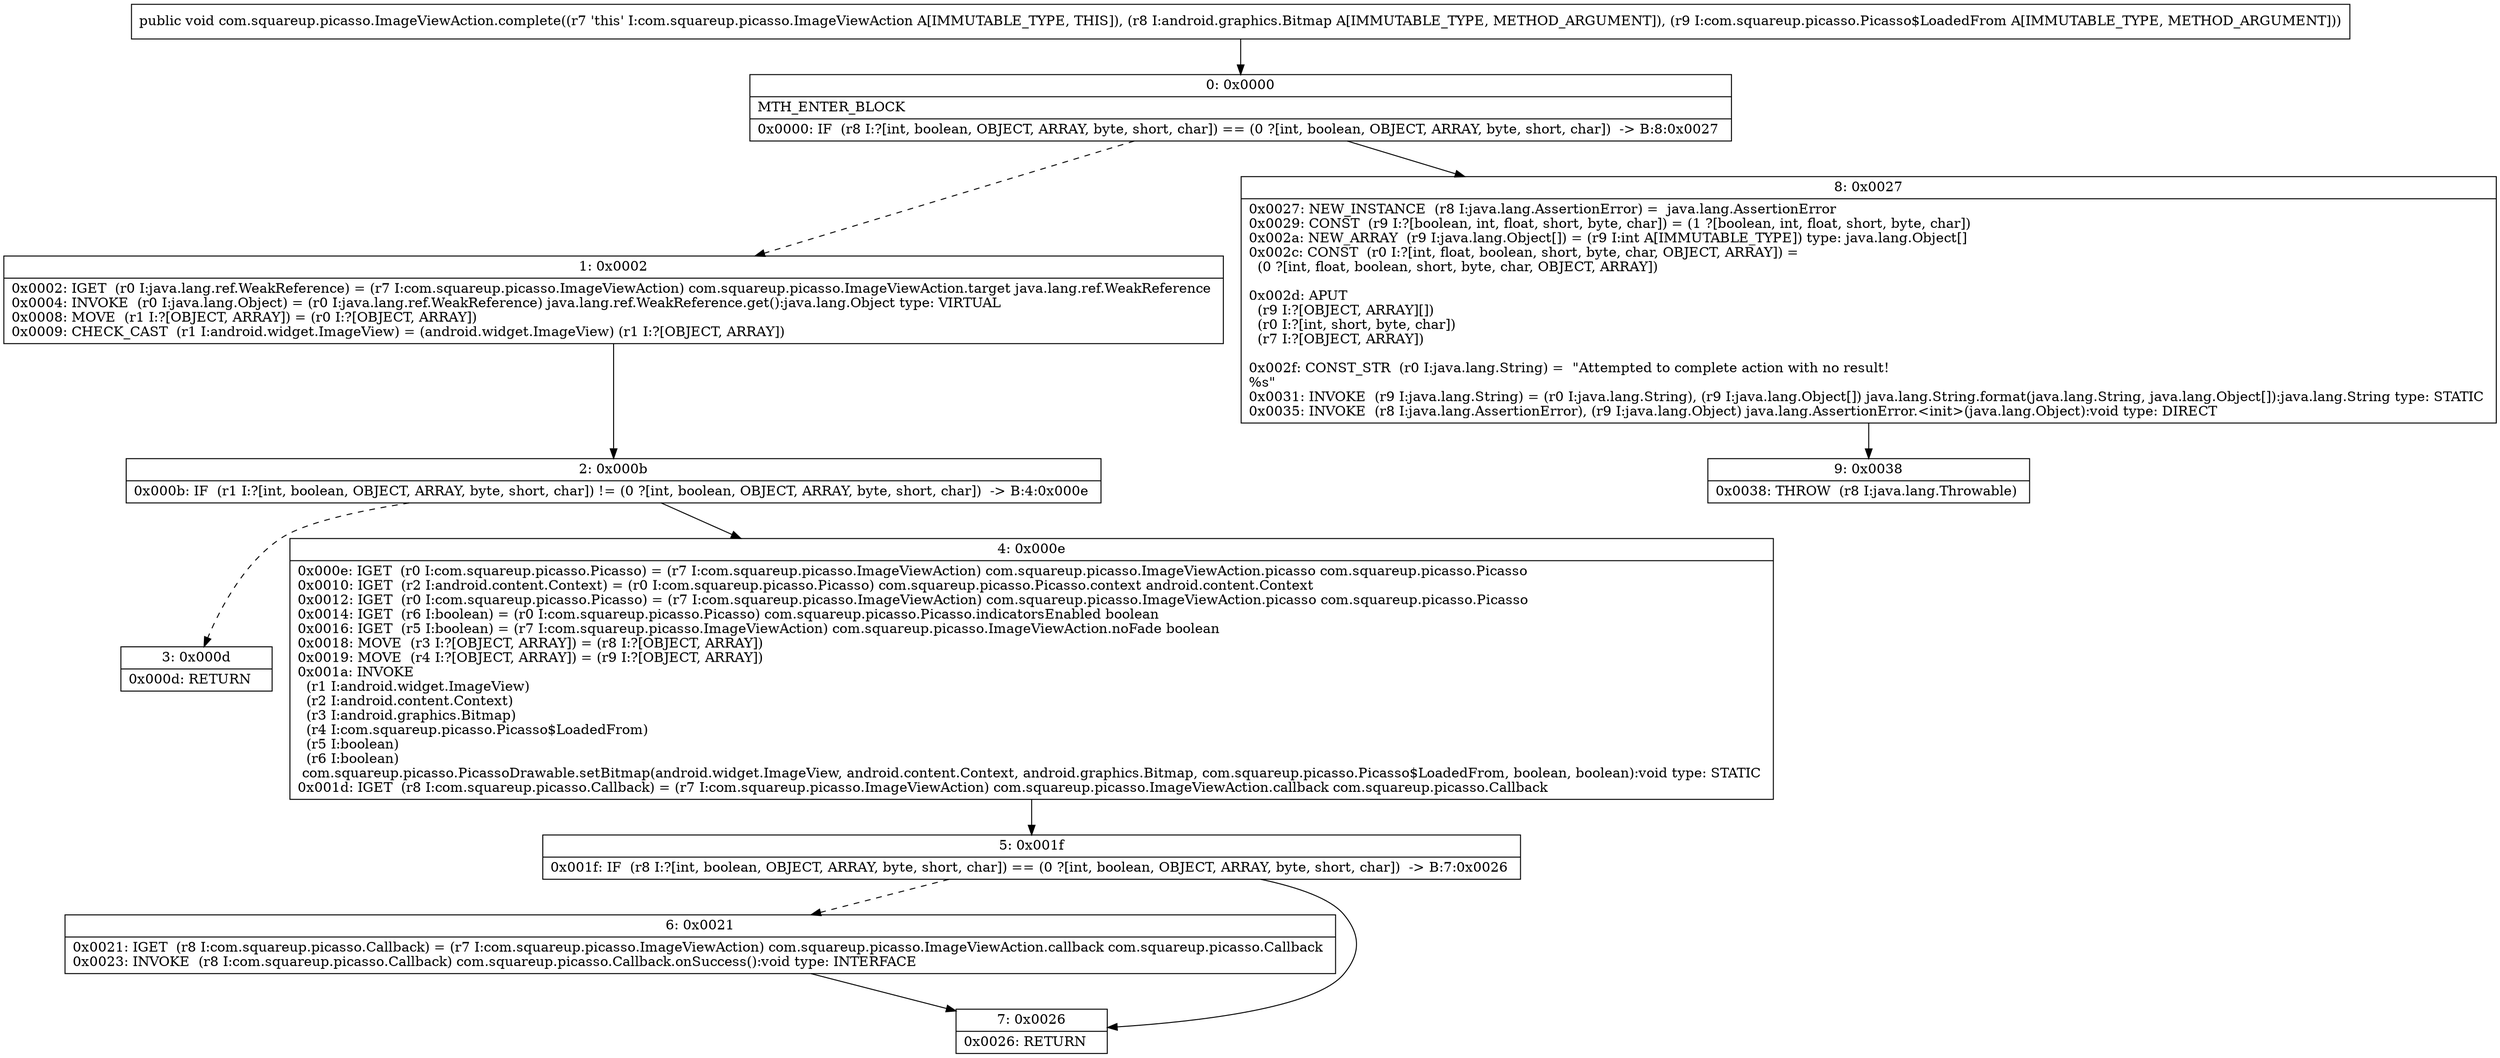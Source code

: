 digraph "CFG forcom.squareup.picasso.ImageViewAction.complete(Landroid\/graphics\/Bitmap;Lcom\/squareup\/picasso\/Picasso$LoadedFrom;)V" {
Node_0 [shape=record,label="{0\:\ 0x0000|MTH_ENTER_BLOCK\l|0x0000: IF  (r8 I:?[int, boolean, OBJECT, ARRAY, byte, short, char]) == (0 ?[int, boolean, OBJECT, ARRAY, byte, short, char])  \-\> B:8:0x0027 \l}"];
Node_1 [shape=record,label="{1\:\ 0x0002|0x0002: IGET  (r0 I:java.lang.ref.WeakReference) = (r7 I:com.squareup.picasso.ImageViewAction) com.squareup.picasso.ImageViewAction.target java.lang.ref.WeakReference \l0x0004: INVOKE  (r0 I:java.lang.Object) = (r0 I:java.lang.ref.WeakReference) java.lang.ref.WeakReference.get():java.lang.Object type: VIRTUAL \l0x0008: MOVE  (r1 I:?[OBJECT, ARRAY]) = (r0 I:?[OBJECT, ARRAY]) \l0x0009: CHECK_CAST  (r1 I:android.widget.ImageView) = (android.widget.ImageView) (r1 I:?[OBJECT, ARRAY]) \l}"];
Node_2 [shape=record,label="{2\:\ 0x000b|0x000b: IF  (r1 I:?[int, boolean, OBJECT, ARRAY, byte, short, char]) != (0 ?[int, boolean, OBJECT, ARRAY, byte, short, char])  \-\> B:4:0x000e \l}"];
Node_3 [shape=record,label="{3\:\ 0x000d|0x000d: RETURN   \l}"];
Node_4 [shape=record,label="{4\:\ 0x000e|0x000e: IGET  (r0 I:com.squareup.picasso.Picasso) = (r7 I:com.squareup.picasso.ImageViewAction) com.squareup.picasso.ImageViewAction.picasso com.squareup.picasso.Picasso \l0x0010: IGET  (r2 I:android.content.Context) = (r0 I:com.squareup.picasso.Picasso) com.squareup.picasso.Picasso.context android.content.Context \l0x0012: IGET  (r0 I:com.squareup.picasso.Picasso) = (r7 I:com.squareup.picasso.ImageViewAction) com.squareup.picasso.ImageViewAction.picasso com.squareup.picasso.Picasso \l0x0014: IGET  (r6 I:boolean) = (r0 I:com.squareup.picasso.Picasso) com.squareup.picasso.Picasso.indicatorsEnabled boolean \l0x0016: IGET  (r5 I:boolean) = (r7 I:com.squareup.picasso.ImageViewAction) com.squareup.picasso.ImageViewAction.noFade boolean \l0x0018: MOVE  (r3 I:?[OBJECT, ARRAY]) = (r8 I:?[OBJECT, ARRAY]) \l0x0019: MOVE  (r4 I:?[OBJECT, ARRAY]) = (r9 I:?[OBJECT, ARRAY]) \l0x001a: INVOKE  \l  (r1 I:android.widget.ImageView)\l  (r2 I:android.content.Context)\l  (r3 I:android.graphics.Bitmap)\l  (r4 I:com.squareup.picasso.Picasso$LoadedFrom)\l  (r5 I:boolean)\l  (r6 I:boolean)\l com.squareup.picasso.PicassoDrawable.setBitmap(android.widget.ImageView, android.content.Context, android.graphics.Bitmap, com.squareup.picasso.Picasso$LoadedFrom, boolean, boolean):void type: STATIC \l0x001d: IGET  (r8 I:com.squareup.picasso.Callback) = (r7 I:com.squareup.picasso.ImageViewAction) com.squareup.picasso.ImageViewAction.callback com.squareup.picasso.Callback \l}"];
Node_5 [shape=record,label="{5\:\ 0x001f|0x001f: IF  (r8 I:?[int, boolean, OBJECT, ARRAY, byte, short, char]) == (0 ?[int, boolean, OBJECT, ARRAY, byte, short, char])  \-\> B:7:0x0026 \l}"];
Node_6 [shape=record,label="{6\:\ 0x0021|0x0021: IGET  (r8 I:com.squareup.picasso.Callback) = (r7 I:com.squareup.picasso.ImageViewAction) com.squareup.picasso.ImageViewAction.callback com.squareup.picasso.Callback \l0x0023: INVOKE  (r8 I:com.squareup.picasso.Callback) com.squareup.picasso.Callback.onSuccess():void type: INTERFACE \l}"];
Node_7 [shape=record,label="{7\:\ 0x0026|0x0026: RETURN   \l}"];
Node_8 [shape=record,label="{8\:\ 0x0027|0x0027: NEW_INSTANCE  (r8 I:java.lang.AssertionError) =  java.lang.AssertionError \l0x0029: CONST  (r9 I:?[boolean, int, float, short, byte, char]) = (1 ?[boolean, int, float, short, byte, char]) \l0x002a: NEW_ARRAY  (r9 I:java.lang.Object[]) = (r9 I:int A[IMMUTABLE_TYPE]) type: java.lang.Object[] \l0x002c: CONST  (r0 I:?[int, float, boolean, short, byte, char, OBJECT, ARRAY]) = \l  (0 ?[int, float, boolean, short, byte, char, OBJECT, ARRAY])\l \l0x002d: APUT  \l  (r9 I:?[OBJECT, ARRAY][])\l  (r0 I:?[int, short, byte, char])\l  (r7 I:?[OBJECT, ARRAY])\l \l0x002f: CONST_STR  (r0 I:java.lang.String) =  \"Attempted to complete action with no result!\l%s\" \l0x0031: INVOKE  (r9 I:java.lang.String) = (r0 I:java.lang.String), (r9 I:java.lang.Object[]) java.lang.String.format(java.lang.String, java.lang.Object[]):java.lang.String type: STATIC \l0x0035: INVOKE  (r8 I:java.lang.AssertionError), (r9 I:java.lang.Object) java.lang.AssertionError.\<init\>(java.lang.Object):void type: DIRECT \l}"];
Node_9 [shape=record,label="{9\:\ 0x0038|0x0038: THROW  (r8 I:java.lang.Throwable) \l}"];
MethodNode[shape=record,label="{public void com.squareup.picasso.ImageViewAction.complete((r7 'this' I:com.squareup.picasso.ImageViewAction A[IMMUTABLE_TYPE, THIS]), (r8 I:android.graphics.Bitmap A[IMMUTABLE_TYPE, METHOD_ARGUMENT]), (r9 I:com.squareup.picasso.Picasso$LoadedFrom A[IMMUTABLE_TYPE, METHOD_ARGUMENT])) }"];
MethodNode -> Node_0;
Node_0 -> Node_1[style=dashed];
Node_0 -> Node_8;
Node_1 -> Node_2;
Node_2 -> Node_3[style=dashed];
Node_2 -> Node_4;
Node_4 -> Node_5;
Node_5 -> Node_6[style=dashed];
Node_5 -> Node_7;
Node_6 -> Node_7;
Node_8 -> Node_9;
}

